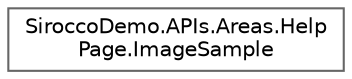 digraph "Graphical Class Hierarchy"
{
 // LATEX_PDF_SIZE
  bgcolor="transparent";
  edge [fontname=Helvetica,fontsize=10,labelfontname=Helvetica,labelfontsize=10];
  node [fontname=Helvetica,fontsize=10,shape=box,height=0.2,width=0.4];
  rankdir="LR";
  Node0 [id="Node000000",label="SiroccoDemo.APIs.Areas.Help\lPage.ImageSample",height=0.2,width=0.4,color="grey40", fillcolor="white", style="filled",URL="$class_sirocco_demo_1_1_a_p_is_1_1_areas_1_1_help_page_1_1_image_sample.html",tooltip="This represents an image sample on the help page. There's a display template named ImageSample associ..."];
}
